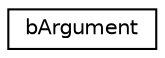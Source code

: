 digraph G
{
  edge [fontname="Helvetica",fontsize="10",labelfontname="Helvetica",labelfontsize="10"];
  node [fontname="Helvetica",fontsize="10",shape=record];
  rankdir=LR;
  Node1 [label="bArgument",height=0.2,width=0.4,color="black", fillcolor="white", style="filled",URL="$d3/d8a/structbArgument.html"];
}
